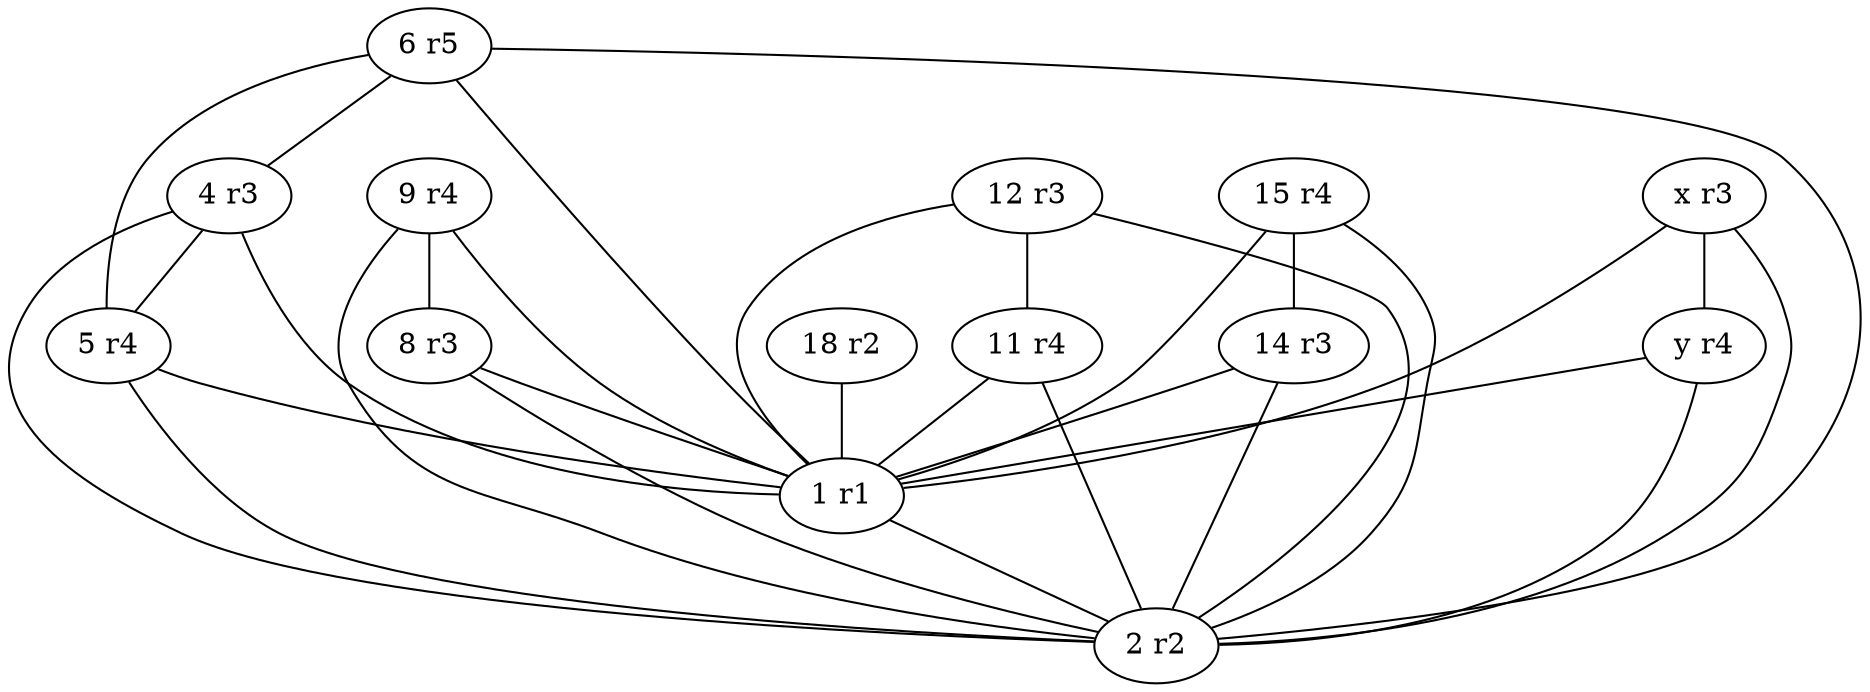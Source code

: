 graph G{
	1 [label="1 r1"]
	2 [label="2 r2"]
	4 [label="4 r3"]
	5 [label="5 r4"]
	6 [label="6 r5"]
	8 [label="8 r3"]
	9 [label="9 r4"]
	11 [label="11 r4"]
	12 [label="12 r3"]
	14 [label="14 r3"]
	15 [label="15 r4"]
	18 [label="18 r2"]
	x [label="x r3"]
	y [label="y r4"]
	1 -- 2
	y -- 2
	y -- 1
	x -- 1
	x -- 2
	x -- y
	6 -- 1
	6 -- 2
	6 -- 4
	6 -- 5
	4 -- 5
	4 -- 1
	4 -- 2
	5 -- 1
	5 -- 2
	9 -- 1
	9 -- 2
	9 -- 8
	8 -- 1
	8 -- 2
	12 -- 1
	12 -- 2
	12 -- 11
	11 -- 1
	11 -- 2
	15 -- 1
	15 -- 2
	15 -- 14
	14 -- 1
	14 -- 2
	18 -- 1
}